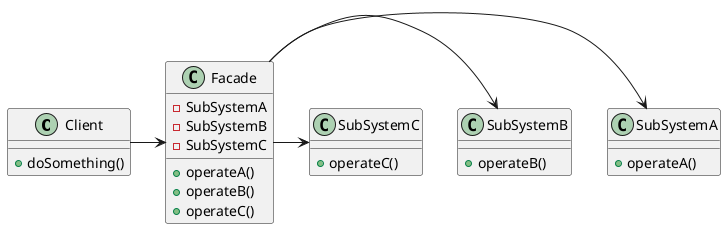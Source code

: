 @startuml

class Client {
    + doSomething()
}

class Facade {
    - SubSystemA
    - SubSystemB
    - SubSystemC

    + operateA()
    + operateB()
    + operateC()
}
Client -> Facade

class SubSystemA {
    + operateA()
}
Facade -> SubSystemA

class SubSystemB {
    + operateB()
}
Facade -> SubSystemB

class SubSystemC {
    + operateC()
}
Facade -> SubSystemC
@enduml